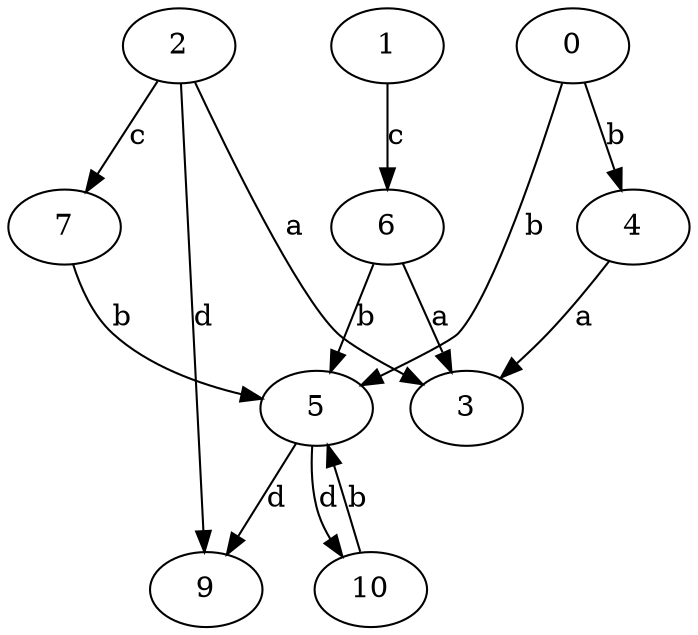 strict digraph  {
3;
4;
5;
6;
0;
7;
9;
1;
10;
2;
4 -> 3  [label=a];
5 -> 9  [label=d];
5 -> 10  [label=d];
6 -> 3  [label=a];
6 -> 5  [label=b];
0 -> 4  [label=b];
0 -> 5  [label=b];
7 -> 5  [label=b];
1 -> 6  [label=c];
10 -> 5  [label=b];
2 -> 3  [label=a];
2 -> 7  [label=c];
2 -> 9  [label=d];
}
